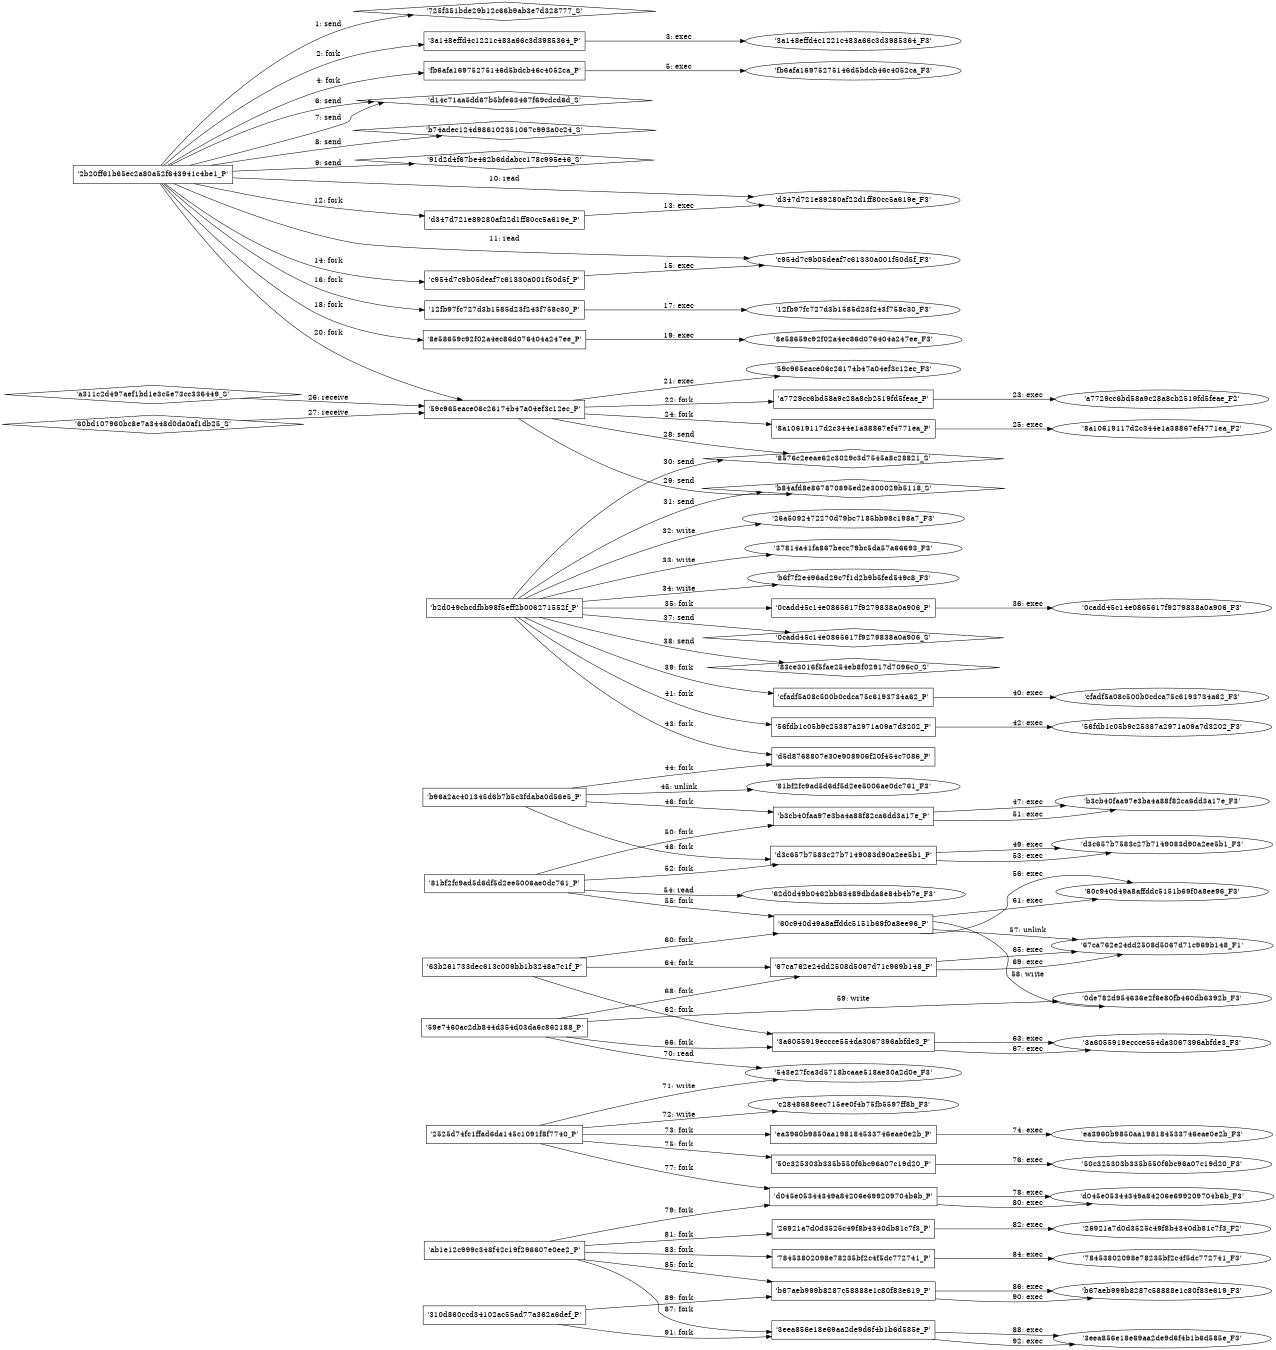 digraph "D:\Learning\Paper\apt\基于CTI的攻击预警\Dataset\攻击图\ASGfromALLCTI\Threat Roundup for August 20 to August 27.dot" {
rankdir="LR"
size="9"
fixedsize="false"
splines="true"
nodesep=0.3
ranksep=0
fontsize=10
overlap="scalexy"
engine= "neato"
	"'725f351bde29b12c66b9ab3e7d328777_S'" [node_type=Socket shape=diamond]
	"'2b20ff61b65ec2a80a52f643941c4be1_P'" [node_type=Process shape=box]
	"'2b20ff61b65ec2a80a52f643941c4be1_P'" -> "'725f351bde29b12c66b9ab3e7d328777_S'" [label="1: send"]
	"'2b20ff61b65ec2a80a52f643941c4be1_P'" [node_type=Process shape=box]
	"'3a148effd4c1221c483a66c3d3985364_P'" [node_type=Process shape=box]
	"'2b20ff61b65ec2a80a52f643941c4be1_P'" -> "'3a148effd4c1221c483a66c3d3985364_P'" [label="2: fork"]
	"'3a148effd4c1221c483a66c3d3985364_P'" [node_type=Process shape=box]
	"'3a148effd4c1221c483a66c3d3985364_F3'" [node_type=File shape=ellipse]
	"'3a148effd4c1221c483a66c3d3985364_P'" -> "'3a148effd4c1221c483a66c3d3985364_F3'" [label="3: exec"]
	"'2b20ff61b65ec2a80a52f643941c4be1_P'" [node_type=Process shape=box]
	"'fb6afa16975275146d5bdcb46c4052ca_P'" [node_type=Process shape=box]
	"'2b20ff61b65ec2a80a52f643941c4be1_P'" -> "'fb6afa16975275146d5bdcb46c4052ca_P'" [label="4: fork"]
	"'fb6afa16975275146d5bdcb46c4052ca_P'" [node_type=Process shape=box]
	"'fb6afa16975275146d5bdcb46c4052ca_F3'" [node_type=File shape=ellipse]
	"'fb6afa16975275146d5bdcb46c4052ca_P'" -> "'fb6afa16975275146d5bdcb46c4052ca_F3'" [label="5: exec"]
	"'d14c71aa5dd67b5bfe63467f69cdcd6d_S'" [node_type=Socket shape=diamond]
	"'2b20ff61b65ec2a80a52f643941c4be1_P'" [node_type=Process shape=box]
	"'2b20ff61b65ec2a80a52f643941c4be1_P'" -> "'d14c71aa5dd67b5bfe63467f69cdcd6d_S'" [label="6: send"]
	"'d14c71aa5dd67b5bfe63467f69cdcd6d_S'" [node_type=Socket shape=diamond]
	"'2b20ff61b65ec2a80a52f643941c4be1_P'" [node_type=Process shape=box]
	"'2b20ff61b65ec2a80a52f643941c4be1_P'" -> "'d14c71aa5dd67b5bfe63467f69cdcd6d_S'" [label="7: send"]
	"'b74adec124d986102351067c993a0c24_S'" [node_type=Socket shape=diamond]
	"'2b20ff61b65ec2a80a52f643941c4be1_P'" [node_type=Process shape=box]
	"'2b20ff61b65ec2a80a52f643941c4be1_P'" -> "'b74adec124d986102351067c993a0c24_S'" [label="8: send"]
	"'91d2d4f67be462b6ddabcc178c995e46_S'" [node_type=Socket shape=diamond]
	"'2b20ff61b65ec2a80a52f643941c4be1_P'" [node_type=Process shape=box]
	"'2b20ff61b65ec2a80a52f643941c4be1_P'" -> "'91d2d4f67be462b6ddabcc178c995e46_S'" [label="9: send"]
	"'d347d721e89280af22d1ff80cc5a619e_F3'" [node_type=file shape=ellipse]
	"'2b20ff61b65ec2a80a52f643941c4be1_P'" [node_type=Process shape=box]
	"'2b20ff61b65ec2a80a52f643941c4be1_P'" -> "'d347d721e89280af22d1ff80cc5a619e_F3'" [label="10: read"]
	"'c954d7c9b05deaf7c61330a001f50d5f_F3'" [node_type=file shape=ellipse]
	"'2b20ff61b65ec2a80a52f643941c4be1_P'" [node_type=Process shape=box]
	"'2b20ff61b65ec2a80a52f643941c4be1_P'" -> "'c954d7c9b05deaf7c61330a001f50d5f_F3'" [label="11: read"]
	"'2b20ff61b65ec2a80a52f643941c4be1_P'" [node_type=Process shape=box]
	"'d347d721e89280af22d1ff80cc5a619e_P'" [node_type=Process shape=box]
	"'2b20ff61b65ec2a80a52f643941c4be1_P'" -> "'d347d721e89280af22d1ff80cc5a619e_P'" [label="12: fork"]
	"'d347d721e89280af22d1ff80cc5a619e_P'" [node_type=Process shape=box]
	"'d347d721e89280af22d1ff80cc5a619e_F3'" [node_type=File shape=ellipse]
	"'d347d721e89280af22d1ff80cc5a619e_P'" -> "'d347d721e89280af22d1ff80cc5a619e_F3'" [label="13: exec"]
	"'2b20ff61b65ec2a80a52f643941c4be1_P'" [node_type=Process shape=box]
	"'c954d7c9b05deaf7c61330a001f50d5f_P'" [node_type=Process shape=box]
	"'2b20ff61b65ec2a80a52f643941c4be1_P'" -> "'c954d7c9b05deaf7c61330a001f50d5f_P'" [label="14: fork"]
	"'c954d7c9b05deaf7c61330a001f50d5f_P'" [node_type=Process shape=box]
	"'c954d7c9b05deaf7c61330a001f50d5f_F3'" [node_type=File shape=ellipse]
	"'c954d7c9b05deaf7c61330a001f50d5f_P'" -> "'c954d7c9b05deaf7c61330a001f50d5f_F3'" [label="15: exec"]
	"'2b20ff61b65ec2a80a52f643941c4be1_P'" [node_type=Process shape=box]
	"'12fb97fc727d3b1585d23f243f758c30_P'" [node_type=Process shape=box]
	"'2b20ff61b65ec2a80a52f643941c4be1_P'" -> "'12fb97fc727d3b1585d23f243f758c30_P'" [label="16: fork"]
	"'12fb97fc727d3b1585d23f243f758c30_P'" [node_type=Process shape=box]
	"'12fb97fc727d3b1585d23f243f758c30_F3'" [node_type=File shape=ellipse]
	"'12fb97fc727d3b1585d23f243f758c30_P'" -> "'12fb97fc727d3b1585d23f243f758c30_F3'" [label="17: exec"]
	"'2b20ff61b65ec2a80a52f643941c4be1_P'" [node_type=Process shape=box]
	"'8e58659c92f02a4ec86d076404a247ee_P'" [node_type=Process shape=box]
	"'2b20ff61b65ec2a80a52f643941c4be1_P'" -> "'8e58659c92f02a4ec86d076404a247ee_P'" [label="18: fork"]
	"'8e58659c92f02a4ec86d076404a247ee_P'" [node_type=Process shape=box]
	"'8e58659c92f02a4ec86d076404a247ee_F3'" [node_type=File shape=ellipse]
	"'8e58659c92f02a4ec86d076404a247ee_P'" -> "'8e58659c92f02a4ec86d076404a247ee_F3'" [label="19: exec"]
	"'2b20ff61b65ec2a80a52f643941c4be1_P'" [node_type=Process shape=box]
	"'59c965eace06c26174b47a04ef3c12ec_P'" [node_type=Process shape=box]
	"'2b20ff61b65ec2a80a52f643941c4be1_P'" -> "'59c965eace06c26174b47a04ef3c12ec_P'" [label="20: fork"]
	"'59c965eace06c26174b47a04ef3c12ec_P'" [node_type=Process shape=box]
	"'59c965eace06c26174b47a04ef3c12ec_F3'" [node_type=File shape=ellipse]
	"'59c965eace06c26174b47a04ef3c12ec_P'" -> "'59c965eace06c26174b47a04ef3c12ec_F3'" [label="21: exec"]
	"'59c965eace06c26174b47a04ef3c12ec_P'" [node_type=Process shape=box]
	"'a7729cc6bd58a9c28a8cb2519fd5feae_P'" [node_type=Process shape=box]
	"'59c965eace06c26174b47a04ef3c12ec_P'" -> "'a7729cc6bd58a9c28a8cb2519fd5feae_P'" [label="22: fork"]
	"'a7729cc6bd58a9c28a8cb2519fd5feae_P'" [node_type=Process shape=box]
	"'a7729cc6bd58a9c28a8cb2519fd5feae_F2'" [node_type=File shape=ellipse]
	"'a7729cc6bd58a9c28a8cb2519fd5feae_P'" -> "'a7729cc6bd58a9c28a8cb2519fd5feae_F2'" [label="23: exec"]
	"'59c965eace06c26174b47a04ef3c12ec_P'" [node_type=Process shape=box]
	"'8a10619117d2c344e1a38867ef4771ea_P'" [node_type=Process shape=box]
	"'59c965eace06c26174b47a04ef3c12ec_P'" -> "'8a10619117d2c344e1a38867ef4771ea_P'" [label="24: fork"]
	"'8a10619117d2c344e1a38867ef4771ea_P'" [node_type=Process shape=box]
	"'8a10619117d2c344e1a38867ef4771ea_F2'" [node_type=File shape=ellipse]
	"'8a10619117d2c344e1a38867ef4771ea_P'" -> "'8a10619117d2c344e1a38867ef4771ea_F2'" [label="25: exec"]
	"'59c965eace06c26174b47a04ef3c12ec_P'" [node_type=Process shape=box]
	"'a311c2d497aef1bd1e3c5e73cc336449_S'" [node_type=Socket shape=diamond]
	"'a311c2d497aef1bd1e3c5e73cc336449_S'" -> "'59c965eace06c26174b47a04ef3c12ec_P'" [label="26: receive"]
	"'59c965eace06c26174b47a04ef3c12ec_P'" [node_type=Process shape=box]
	"'60bd107960bc8e7a3448d0da0af1db25_S'" [node_type=Socket shape=diamond]
	"'60bd107960bc8e7a3448d0da0af1db25_S'" -> "'59c965eace06c26174b47a04ef3c12ec_P'" [label="27: receive"]
	"'8576c2eeae62c3029c3d7545a8c28821_S'" [node_type=Socket shape=diamond]
	"'59c965eace06c26174b47a04ef3c12ec_P'" [node_type=Process shape=box]
	"'59c965eace06c26174b47a04ef3c12ec_P'" -> "'8576c2eeae62c3029c3d7545a8c28821_S'" [label="28: send"]
	"'b84afd8e867870895ed2e300029b5118_S'" [node_type=Socket shape=diamond]
	"'59c965eace06c26174b47a04ef3c12ec_P'" [node_type=Process shape=box]
	"'59c965eace06c26174b47a04ef3c12ec_P'" -> "'b84afd8e867870895ed2e300029b5118_S'" [label="29: send"]
	"'8576c2eeae62c3029c3d7545a8c28821_S'" [node_type=Socket shape=diamond]
	"'b2d049cbcdfbb98f5eff2b006271552f_P'" [node_type=Process shape=box]
	"'b2d049cbcdfbb98f5eff2b006271552f_P'" -> "'8576c2eeae62c3029c3d7545a8c28821_S'" [label="30: send"]
	"'b84afd8e867870895ed2e300029b5118_S'" [node_type=Socket shape=diamond]
	"'b2d049cbcdfbb98f5eff2b006271552f_P'" [node_type=Process shape=box]
	"'b2d049cbcdfbb98f5eff2b006271552f_P'" -> "'b84afd8e867870895ed2e300029b5118_S'" [label="31: send"]
	"'26a5092472270d79bc7185bb98c198a7_F3'" [node_type=file shape=ellipse]
	"'b2d049cbcdfbb98f5eff2b006271552f_P'" [node_type=Process shape=box]
	"'b2d049cbcdfbb98f5eff2b006271552f_P'" -> "'26a5092472270d79bc7185bb98c198a7_F3'" [label="32: write"]
	"'37814a41fa867becc79bc5da57a66693_F3'" [node_type=file shape=ellipse]
	"'b2d049cbcdfbb98f5eff2b006271552f_P'" [node_type=Process shape=box]
	"'b2d049cbcdfbb98f5eff2b006271552f_P'" -> "'37814a41fa867becc79bc5da57a66693_F3'" [label="33: write"]
	"'b6f7f2e496ad29c7f1d2b9b5fed549c8_F3'" [node_type=file shape=ellipse]
	"'b2d049cbcdfbb98f5eff2b006271552f_P'" [node_type=Process shape=box]
	"'b2d049cbcdfbb98f5eff2b006271552f_P'" -> "'b6f7f2e496ad29c7f1d2b9b5fed549c8_F3'" [label="34: write"]
	"'b2d049cbcdfbb98f5eff2b006271552f_P'" [node_type=Process shape=box]
	"'0cadd45c14e0865617f9279838a0a906_P'" [node_type=Process shape=box]
	"'b2d049cbcdfbb98f5eff2b006271552f_P'" -> "'0cadd45c14e0865617f9279838a0a906_P'" [label="35: fork"]
	"'0cadd45c14e0865617f9279838a0a906_P'" [node_type=Process shape=box]
	"'0cadd45c14e0865617f9279838a0a906_F3'" [node_type=File shape=ellipse]
	"'0cadd45c14e0865617f9279838a0a906_P'" -> "'0cadd45c14e0865617f9279838a0a906_F3'" [label="36: exec"]
	"'0cadd45c14e0865617f9279838a0a906_S'" [node_type=Socket shape=diamond]
	"'b2d049cbcdfbb98f5eff2b006271552f_P'" [node_type=Process shape=box]
	"'b2d049cbcdfbb98f5eff2b006271552f_P'" -> "'0cadd45c14e0865617f9279838a0a906_S'" [label="37: send"]
	"'83ce3016f5fae254eb8f02917d7096c0_S'" [node_type=Socket shape=diamond]
	"'b2d049cbcdfbb98f5eff2b006271552f_P'" [node_type=Process shape=box]
	"'b2d049cbcdfbb98f5eff2b006271552f_P'" -> "'83ce3016f5fae254eb8f02917d7096c0_S'" [label="38: send"]
	"'b2d049cbcdfbb98f5eff2b006271552f_P'" [node_type=Process shape=box]
	"'cfadf5a08c500b0cdca75c6193734a62_P'" [node_type=Process shape=box]
	"'b2d049cbcdfbb98f5eff2b006271552f_P'" -> "'cfadf5a08c500b0cdca75c6193734a62_P'" [label="39: fork"]
	"'cfadf5a08c500b0cdca75c6193734a62_P'" [node_type=Process shape=box]
	"'cfadf5a08c500b0cdca75c6193734a62_F3'" [node_type=File shape=ellipse]
	"'cfadf5a08c500b0cdca75c6193734a62_P'" -> "'cfadf5a08c500b0cdca75c6193734a62_F3'" [label="40: exec"]
	"'b2d049cbcdfbb98f5eff2b006271552f_P'" [node_type=Process shape=box]
	"'56fdb1c05b9c25387a2971a09a7d3202_P'" [node_type=Process shape=box]
	"'b2d049cbcdfbb98f5eff2b006271552f_P'" -> "'56fdb1c05b9c25387a2971a09a7d3202_P'" [label="41: fork"]
	"'56fdb1c05b9c25387a2971a09a7d3202_P'" [node_type=Process shape=box]
	"'56fdb1c05b9c25387a2971a09a7d3202_F3'" [node_type=File shape=ellipse]
	"'56fdb1c05b9c25387a2971a09a7d3202_P'" -> "'56fdb1c05b9c25387a2971a09a7d3202_F3'" [label="42: exec"]
	"'b2d049cbcdfbb98f5eff2b006271552f_P'" [node_type=Process shape=box]
	"'d5d8768807e30e908906f20f454c7086_P'" [node_type=Process shape=box]
	"'b2d049cbcdfbb98f5eff2b006271552f_P'" -> "'d5d8768807e30e908906f20f454c7086_P'" [label="43: fork"]
	"'b96a2ac401345d6b7b5c3fdaba0d56e5_P'" [node_type=Process shape=box]
	"'d5d8768807e30e908906f20f454c7086_P'" [node_type=Process shape=box]
	"'b96a2ac401345d6b7b5c3fdaba0d56e5_P'" -> "'d5d8768807e30e908906f20f454c7086_P'" [label="44: fork"]
	"'81bf2fc9ad5d6df5d2ee5006ae0dc761_F3'" [node_type=file shape=ellipse]
	"'b96a2ac401345d6b7b5c3fdaba0d56e5_P'" [node_type=Process shape=box]
	"'b96a2ac401345d6b7b5c3fdaba0d56e5_P'" -> "'81bf2fc9ad5d6df5d2ee5006ae0dc761_F3'" [label="45: unlink"]
	"'b96a2ac401345d6b7b5c3fdaba0d56e5_P'" [node_type=Process shape=box]
	"'b3cb40faa97e3ba4a88f82ca6dd3a17e_P'" [node_type=Process shape=box]
	"'b96a2ac401345d6b7b5c3fdaba0d56e5_P'" -> "'b3cb40faa97e3ba4a88f82ca6dd3a17e_P'" [label="46: fork"]
	"'b3cb40faa97e3ba4a88f82ca6dd3a17e_P'" [node_type=Process shape=box]
	"'b3cb40faa97e3ba4a88f82ca6dd3a17e_F3'" [node_type=File shape=ellipse]
	"'b3cb40faa97e3ba4a88f82ca6dd3a17e_P'" -> "'b3cb40faa97e3ba4a88f82ca6dd3a17e_F3'" [label="47: exec"]
	"'b96a2ac401345d6b7b5c3fdaba0d56e5_P'" [node_type=Process shape=box]
	"'d3c657b7583c27b7149083d90a2ee5b1_P'" [node_type=Process shape=box]
	"'b96a2ac401345d6b7b5c3fdaba0d56e5_P'" -> "'d3c657b7583c27b7149083d90a2ee5b1_P'" [label="48: fork"]
	"'d3c657b7583c27b7149083d90a2ee5b1_P'" [node_type=Process shape=box]
	"'d3c657b7583c27b7149083d90a2ee5b1_F3'" [node_type=File shape=ellipse]
	"'d3c657b7583c27b7149083d90a2ee5b1_P'" -> "'d3c657b7583c27b7149083d90a2ee5b1_F3'" [label="49: exec"]
	"'81bf2fc9ad5d6df5d2ee5006ae0dc761_P'" [node_type=Process shape=box]
	"'b3cb40faa97e3ba4a88f82ca6dd3a17e_P'" [node_type=Process shape=box]
	"'81bf2fc9ad5d6df5d2ee5006ae0dc761_P'" -> "'b3cb40faa97e3ba4a88f82ca6dd3a17e_P'" [label="50: fork"]
	"'b3cb40faa97e3ba4a88f82ca6dd3a17e_P'" [node_type=Process shape=box]
	"'b3cb40faa97e3ba4a88f82ca6dd3a17e_F3'" [node_type=File shape=ellipse]
	"'b3cb40faa97e3ba4a88f82ca6dd3a17e_P'" -> "'b3cb40faa97e3ba4a88f82ca6dd3a17e_F3'" [label="51: exec"]
	"'81bf2fc9ad5d6df5d2ee5006ae0dc761_P'" [node_type=Process shape=box]
	"'d3c657b7583c27b7149083d90a2ee5b1_P'" [node_type=Process shape=box]
	"'81bf2fc9ad5d6df5d2ee5006ae0dc761_P'" -> "'d3c657b7583c27b7149083d90a2ee5b1_P'" [label="52: fork"]
	"'d3c657b7583c27b7149083d90a2ee5b1_P'" [node_type=Process shape=box]
	"'d3c657b7583c27b7149083d90a2ee5b1_F3'" [node_type=File shape=ellipse]
	"'d3c657b7583c27b7149083d90a2ee5b1_P'" -> "'d3c657b7583c27b7149083d90a2ee5b1_F3'" [label="53: exec"]
	"'62d0d49b0462bb63489dbda8e84b4b7e_F3'" [node_type=file shape=ellipse]
	"'81bf2fc9ad5d6df5d2ee5006ae0dc761_P'" [node_type=Process shape=box]
	"'81bf2fc9ad5d6df5d2ee5006ae0dc761_P'" -> "'62d0d49b0462bb63489dbda8e84b4b7e_F3'" [label="54: read"]
	"'81bf2fc9ad5d6df5d2ee5006ae0dc761_P'" [node_type=Process shape=box]
	"'60c940d49a8affddc5151b69f0a8ee96_P'" [node_type=Process shape=box]
	"'81bf2fc9ad5d6df5d2ee5006ae0dc761_P'" -> "'60c940d49a8affddc5151b69f0a8ee96_P'" [label="55: fork"]
	"'60c940d49a8affddc5151b69f0a8ee96_P'" [node_type=Process shape=box]
	"'60c940d49a8affddc5151b69f0a8ee96_F3'" [node_type=File shape=ellipse]
	"'60c940d49a8affddc5151b69f0a8ee96_P'" -> "'60c940d49a8affddc5151b69f0a8ee96_F3'" [label="56: exec"]
	"'67ca762e24dd2508d5067d71c969b148_F1'" [node_type=file shape=ellipse]
	"'60c940d49a8affddc5151b69f0a8ee96_P'" [node_type=Process shape=box]
	"'60c940d49a8affddc5151b69f0a8ee96_P'" -> "'67ca762e24dd2508d5067d71c969b148_F1'" [label="57: unlink"]
	"'0de782d954636e2f6e80fb460db6392b_F3'" [node_type=file shape=ellipse]
	"'60c940d49a8affddc5151b69f0a8ee96_P'" [node_type=Process shape=box]
	"'60c940d49a8affddc5151b69f0a8ee96_P'" -> "'0de782d954636e2f6e80fb460db6392b_F3'" [label="58: write"]
	"'0de782d954636e2f6e80fb460db6392b_F3'" [node_type=file shape=ellipse]
	"'59e7460ac2db844d354d03da6c862188_P'" [node_type=Process shape=box]
	"'59e7460ac2db844d354d03da6c862188_P'" -> "'0de782d954636e2f6e80fb460db6392b_F3'" [label="59: write"]
	"'63b261733dec613c009bb1b3248a7c1f_P'" [node_type=Process shape=box]
	"'60c940d49a8affddc5151b69f0a8ee96_P'" [node_type=Process shape=box]
	"'63b261733dec613c009bb1b3248a7c1f_P'" -> "'60c940d49a8affddc5151b69f0a8ee96_P'" [label="60: fork"]
	"'60c940d49a8affddc5151b69f0a8ee96_P'" [node_type=Process shape=box]
	"'60c940d49a8affddc5151b69f0a8ee96_F3'" [node_type=File shape=ellipse]
	"'60c940d49a8affddc5151b69f0a8ee96_P'" -> "'60c940d49a8affddc5151b69f0a8ee96_F3'" [label="61: exec"]
	"'63b261733dec613c009bb1b3248a7c1f_P'" [node_type=Process shape=box]
	"'3a6055919eccce554da3067396abfde3_P'" [node_type=Process shape=box]
	"'63b261733dec613c009bb1b3248a7c1f_P'" -> "'3a6055919eccce554da3067396abfde3_P'" [label="62: fork"]
	"'3a6055919eccce554da3067396abfde3_P'" [node_type=Process shape=box]
	"'3a6055919eccce554da3067396abfde3_F3'" [node_type=File shape=ellipse]
	"'3a6055919eccce554da3067396abfde3_P'" -> "'3a6055919eccce554da3067396abfde3_F3'" [label="63: exec"]
	"'63b261733dec613c009bb1b3248a7c1f_P'" [node_type=Process shape=box]
	"'67ca762e24dd2508d5067d71c969b148_P'" [node_type=Process shape=box]
	"'63b261733dec613c009bb1b3248a7c1f_P'" -> "'67ca762e24dd2508d5067d71c969b148_P'" [label="64: fork"]
	"'67ca762e24dd2508d5067d71c969b148_P'" [node_type=Process shape=box]
	"'67ca762e24dd2508d5067d71c969b148_F1'" [node_type=File shape=ellipse]
	"'67ca762e24dd2508d5067d71c969b148_P'" -> "'67ca762e24dd2508d5067d71c969b148_F1'" [label="65: exec"]
	"'59e7460ac2db844d354d03da6c862188_P'" [node_type=Process shape=box]
	"'3a6055919eccce554da3067396abfde3_P'" [node_type=Process shape=box]
	"'59e7460ac2db844d354d03da6c862188_P'" -> "'3a6055919eccce554da3067396abfde3_P'" [label="66: fork"]
	"'3a6055919eccce554da3067396abfde3_P'" [node_type=Process shape=box]
	"'3a6055919eccce554da3067396abfde3_F3'" [node_type=File shape=ellipse]
	"'3a6055919eccce554da3067396abfde3_P'" -> "'3a6055919eccce554da3067396abfde3_F3'" [label="67: exec"]
	"'59e7460ac2db844d354d03da6c862188_P'" [node_type=Process shape=box]
	"'67ca762e24dd2508d5067d71c969b148_P'" [node_type=Process shape=box]
	"'59e7460ac2db844d354d03da6c862188_P'" -> "'67ca762e24dd2508d5067d71c969b148_P'" [label="68: fork"]
	"'67ca762e24dd2508d5067d71c969b148_P'" [node_type=Process shape=box]
	"'67ca762e24dd2508d5067d71c969b148_F1'" [node_type=File shape=ellipse]
	"'67ca762e24dd2508d5067d71c969b148_P'" -> "'67ca762e24dd2508d5067d71c969b148_F1'" [label="69: exec"]
	"'543e27fca3d5718bcaae518ae30a2d0e_F3'" [node_type=file shape=ellipse]
	"'59e7460ac2db844d354d03da6c862188_P'" [node_type=Process shape=box]
	"'59e7460ac2db844d354d03da6c862188_P'" -> "'543e27fca3d5718bcaae518ae30a2d0e_F3'" [label="70: read"]
	"'543e27fca3d5718bcaae518ae30a2d0e_F3'" [node_type=file shape=ellipse]
	"'2525d74fc1ffad6da145c1091f8f7740_P'" [node_type=Process shape=box]
	"'2525d74fc1ffad6da145c1091f8f7740_P'" -> "'543e27fca3d5718bcaae518ae30a2d0e_F3'" [label="71: write"]
	"'c2848688eec715ee0f4b75fb5597ff8b_F3'" [node_type=file shape=ellipse]
	"'2525d74fc1ffad6da145c1091f8f7740_P'" [node_type=Process shape=box]
	"'2525d74fc1ffad6da145c1091f8f7740_P'" -> "'c2848688eec715ee0f4b75fb5597ff8b_F3'" [label="72: write"]
	"'2525d74fc1ffad6da145c1091f8f7740_P'" [node_type=Process shape=box]
	"'ea3960b9850aa198184533746eae0e2b_P'" [node_type=Process shape=box]
	"'2525d74fc1ffad6da145c1091f8f7740_P'" -> "'ea3960b9850aa198184533746eae0e2b_P'" [label="73: fork"]
	"'ea3960b9850aa198184533746eae0e2b_P'" [node_type=Process shape=box]
	"'ea3960b9850aa198184533746eae0e2b_F3'" [node_type=File shape=ellipse]
	"'ea3960b9850aa198184533746eae0e2b_P'" -> "'ea3960b9850aa198184533746eae0e2b_F3'" [label="74: exec"]
	"'2525d74fc1ffad6da145c1091f8f7740_P'" [node_type=Process shape=box]
	"'50c325303b335b550f6bc96a07c19d20_P'" [node_type=Process shape=box]
	"'2525d74fc1ffad6da145c1091f8f7740_P'" -> "'50c325303b335b550f6bc96a07c19d20_P'" [label="75: fork"]
	"'50c325303b335b550f6bc96a07c19d20_P'" [node_type=Process shape=box]
	"'50c325303b335b550f6bc96a07c19d20_F3'" [node_type=File shape=ellipse]
	"'50c325303b335b550f6bc96a07c19d20_P'" -> "'50c325303b335b550f6bc96a07c19d20_F3'" [label="76: exec"]
	"'2525d74fc1ffad6da145c1091f8f7740_P'" [node_type=Process shape=box]
	"'d045e05344349a84206e699209704b6b_P'" [node_type=Process shape=box]
	"'2525d74fc1ffad6da145c1091f8f7740_P'" -> "'d045e05344349a84206e699209704b6b_P'" [label="77: fork"]
	"'d045e05344349a84206e699209704b6b_P'" [node_type=Process shape=box]
	"'d045e05344349a84206e699209704b6b_F3'" [node_type=File shape=ellipse]
	"'d045e05344349a84206e699209704b6b_P'" -> "'d045e05344349a84206e699209704b6b_F3'" [label="78: exec"]
	"'ab1e12c999c348f42c19f296607e0ee2_P'" [node_type=Process shape=box]
	"'d045e05344349a84206e699209704b6b_P'" [node_type=Process shape=box]
	"'ab1e12c999c348f42c19f296607e0ee2_P'" -> "'d045e05344349a84206e699209704b6b_P'" [label="79: fork"]
	"'d045e05344349a84206e699209704b6b_P'" [node_type=Process shape=box]
	"'d045e05344349a84206e699209704b6b_F3'" [node_type=File shape=ellipse]
	"'d045e05344349a84206e699209704b6b_P'" -> "'d045e05344349a84206e699209704b6b_F3'" [label="80: exec"]
	"'ab1e12c999c348f42c19f296607e0ee2_P'" [node_type=Process shape=box]
	"'26921a7d0d3525c49f8b4340db81c7f3_P'" [node_type=Process shape=box]
	"'ab1e12c999c348f42c19f296607e0ee2_P'" -> "'26921a7d0d3525c49f8b4340db81c7f3_P'" [label="81: fork"]
	"'26921a7d0d3525c49f8b4340db81c7f3_P'" [node_type=Process shape=box]
	"'26921a7d0d3525c49f8b4340db81c7f3_F2'" [node_type=File shape=ellipse]
	"'26921a7d0d3525c49f8b4340db81c7f3_P'" -> "'26921a7d0d3525c49f8b4340db81c7f3_F2'" [label="82: exec"]
	"'ab1e12c999c348f42c19f296607e0ee2_P'" [node_type=Process shape=box]
	"'78453802098e78235bf2c4f5dc772741_P'" [node_type=Process shape=box]
	"'ab1e12c999c348f42c19f296607e0ee2_P'" -> "'78453802098e78235bf2c4f5dc772741_P'" [label="83: fork"]
	"'78453802098e78235bf2c4f5dc772741_P'" [node_type=Process shape=box]
	"'78453802098e78235bf2c4f5dc772741_F3'" [node_type=File shape=ellipse]
	"'78453802098e78235bf2c4f5dc772741_P'" -> "'78453802098e78235bf2c4f5dc772741_F3'" [label="84: exec"]
	"'ab1e12c999c348f42c19f296607e0ee2_P'" [node_type=Process shape=box]
	"'b67aeb999b8287c58888e1c80f83e619_P'" [node_type=Process shape=box]
	"'ab1e12c999c348f42c19f296607e0ee2_P'" -> "'b67aeb999b8287c58888e1c80f83e619_P'" [label="85: fork"]
	"'b67aeb999b8287c58888e1c80f83e619_P'" [node_type=Process shape=box]
	"'b67aeb999b8287c58888e1c80f83e619_F3'" [node_type=File shape=ellipse]
	"'b67aeb999b8287c58888e1c80f83e619_P'" -> "'b67aeb999b8287c58888e1c80f83e619_F3'" [label="86: exec"]
	"'ab1e12c999c348f42c19f296607e0ee2_P'" [node_type=Process shape=box]
	"'3eea856e18e69aa2de9d6f4b1b6d585e_P'" [node_type=Process shape=box]
	"'ab1e12c999c348f42c19f296607e0ee2_P'" -> "'3eea856e18e69aa2de9d6f4b1b6d585e_P'" [label="87: fork"]
	"'3eea856e18e69aa2de9d6f4b1b6d585e_P'" [node_type=Process shape=box]
	"'3eea856e18e69aa2de9d6f4b1b6d585e_F3'" [node_type=File shape=ellipse]
	"'3eea856e18e69aa2de9d6f4b1b6d585e_P'" -> "'3eea856e18e69aa2de9d6f4b1b6d585e_F3'" [label="88: exec"]
	"'310d860ccd34102ac55ad77a362a6def_P'" [node_type=Process shape=box]
	"'b67aeb999b8287c58888e1c80f83e619_P'" [node_type=Process shape=box]
	"'310d860ccd34102ac55ad77a362a6def_P'" -> "'b67aeb999b8287c58888e1c80f83e619_P'" [label="89: fork"]
	"'b67aeb999b8287c58888e1c80f83e619_P'" [node_type=Process shape=box]
	"'b67aeb999b8287c58888e1c80f83e619_F3'" [node_type=File shape=ellipse]
	"'b67aeb999b8287c58888e1c80f83e619_P'" -> "'b67aeb999b8287c58888e1c80f83e619_F3'" [label="90: exec"]
	"'310d860ccd34102ac55ad77a362a6def_P'" [node_type=Process shape=box]
	"'3eea856e18e69aa2de9d6f4b1b6d585e_P'" [node_type=Process shape=box]
	"'310d860ccd34102ac55ad77a362a6def_P'" -> "'3eea856e18e69aa2de9d6f4b1b6d585e_P'" [label="91: fork"]
	"'3eea856e18e69aa2de9d6f4b1b6d585e_P'" [node_type=Process shape=box]
	"'3eea856e18e69aa2de9d6f4b1b6d585e_F3'" [node_type=File shape=ellipse]
	"'3eea856e18e69aa2de9d6f4b1b6d585e_P'" -> "'3eea856e18e69aa2de9d6f4b1b6d585e_F3'" [label="92: exec"]
}
